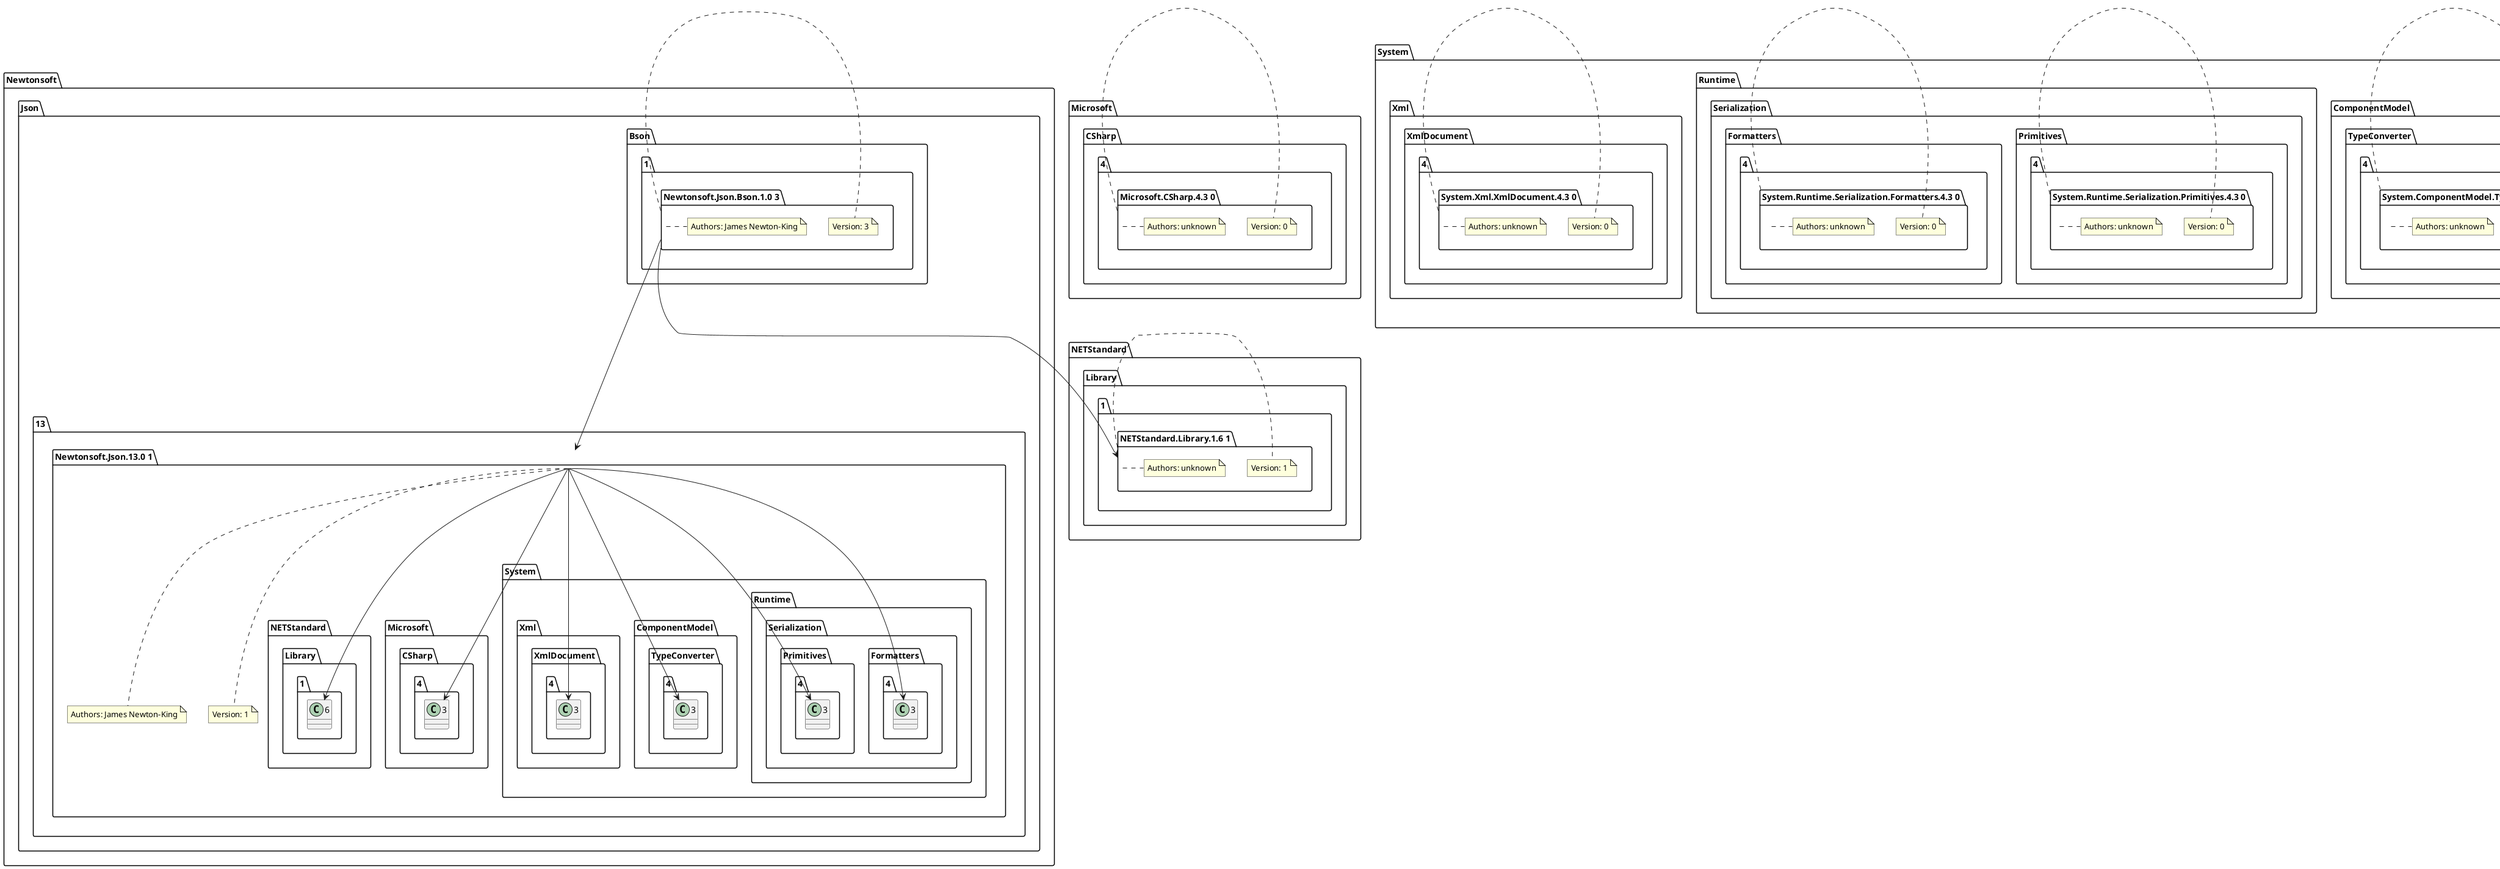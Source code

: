 @startuml
package "Newtonsoft.Json.13.0 1" as Newtonsoft.Json.13.0 {
    note right of Newtonsoft.Json.13.0 : Version: 1
    note right of Newtonsoft.Json.13.0 : Authors: James Newton-King
    Newtonsoft.Json.13.0 --> System.Runtime.Serialization.Formatters.4.3
    Newtonsoft.Json.13.0 --> System.ComponentModel.TypeConverter.4.3
    Newtonsoft.Json.13.0 --> System.Runtime.Serialization.Primitives.4.3
    Newtonsoft.Json.13.0 --> Microsoft.CSharp.4.3
    Newtonsoft.Json.13.0 --> System.Xml.XmlDocument.4.3
    Newtonsoft.Json.13.0 --> NETStandard.Library.1.6
}
package "Microsoft.CSharp.4.3 0" as Microsoft.CSharp.4.3 {
    note right of Microsoft.CSharp.4.3 : Version: 0
    note right of Microsoft.CSharp.4.3 : Authors: unknown
}
package "NETStandard.Library.1.6 1" as NETStandard.Library.1.6 {
    note right of NETStandard.Library.1.6 : Version: 1
    note right of NETStandard.Library.1.6 : Authors: unknown
}
package "System.ComponentModel.TypeConverter.4.3 0" as System.ComponentModel.TypeConverter.4.3 {
    note right of System.ComponentModel.TypeConverter.4.3 : Version: 0
    note right of System.ComponentModel.TypeConverter.4.3 : Authors: unknown
}
package "System.Runtime.Serialization.Primitives.4.3 0" as System.Runtime.Serialization.Primitives.4.3 {
    note right of System.Runtime.Serialization.Primitives.4.3 : Version: 0
    note right of System.Runtime.Serialization.Primitives.4.3 : Authors: unknown
}
package "System.Runtime.Serialization.Formatters.4.3 0" as System.Runtime.Serialization.Formatters.4.3 {
    note right of System.Runtime.Serialization.Formatters.4.3 : Version: 0
    note right of System.Runtime.Serialization.Formatters.4.3 : Authors: unknown
}
package "System.Xml.XmlDocument.4.3 0" as System.Xml.XmlDocument.4.3 {
    note right of System.Xml.XmlDocument.4.3 : Version: 0
    note right of System.Xml.XmlDocument.4.3 : Authors: unknown
}
package "Newtonsoft.Json.Bson.1.0 3" as Newtonsoft.Json.Bson.1.0 {
    note right of Newtonsoft.Json.Bson.1.0 : Version: 3
    note right of Newtonsoft.Json.Bson.1.0 : Authors: James Newton-King
    Newtonsoft.Json.Bson.1.0 --> Newtonsoft.Json.13.0
    Newtonsoft.Json.Bson.1.0 --> NETStandard.Library.1.6
}
@enduml
